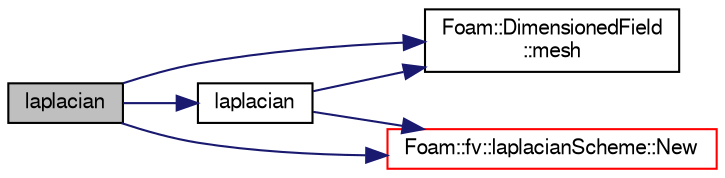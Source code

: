 digraph "laplacian"
{
  bgcolor="transparent";
  edge [fontname="FreeSans",fontsize="10",labelfontname="FreeSans",labelfontsize="10"];
  node [fontname="FreeSans",fontsize="10",shape=record];
  rankdir="LR";
  Node17019 [label="laplacian",height=0.2,width=0.4,color="black", fillcolor="grey75", style="filled", fontcolor="black"];
  Node17019 -> Node17020 [color="midnightblue",fontsize="10",style="solid",fontname="FreeSans"];
  Node17020 [label="laplacian",height=0.2,width=0.4,color="black",URL="$a21134.html#ac75bff389d0405149b204b0d7ac214cd"];
  Node17020 -> Node17021 [color="midnightblue",fontsize="10",style="solid",fontname="FreeSans"];
  Node17021 [label="Foam::DimensionedField\l::mesh",height=0.2,width=0.4,color="black",URL="$a26390.html#a8f1110830348a1448a14ab5e3cf47e3b",tooltip="Return mesh. "];
  Node17020 -> Node17022 [color="midnightblue",fontsize="10",style="solid",fontname="FreeSans"];
  Node17022 [label="Foam::fv::laplacianScheme::New",height=0.2,width=0.4,color="red",URL="$a22582.html#aa4597ba9a0b5ea42742d7b60969aefde",tooltip="Return a pointer to a new laplacianScheme created on freestore. "];
  Node17019 -> Node17021 [color="midnightblue",fontsize="10",style="solid",fontname="FreeSans"];
  Node17019 -> Node17022 [color="midnightblue",fontsize="10",style="solid",fontname="FreeSans"];
}
